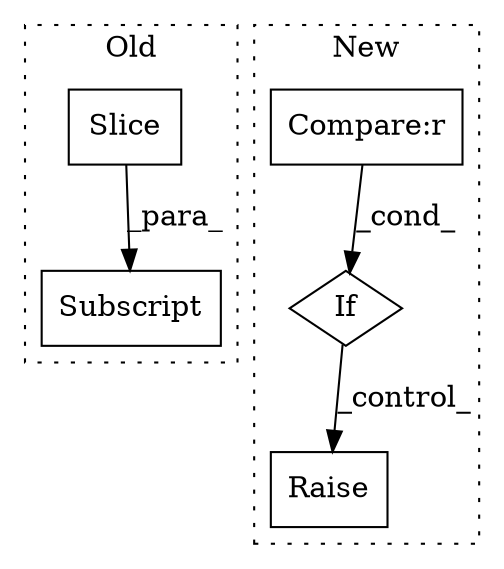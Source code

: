digraph G {
subgraph cluster0 {
1 [label="Slice" a="80" s="13126" l="1" shape="box"];
4 [label="Subscript" a="63" s="13082,0" l="76,0" shape="box"];
label = "Old";
style="dotted";
}
subgraph cluster1 {
2 [label="Raise" a="91" s="13107" l="6" shape="box"];
3 [label="If" a="96" s="13084" l="3" shape="diamond"];
5 [label="Compare:r" a="40" s="13087" l="7" shape="box"];
label = "New";
style="dotted";
}
1 -> 4 [label="_para_"];
3 -> 2 [label="_control_"];
5 -> 3 [label="_cond_"];
}